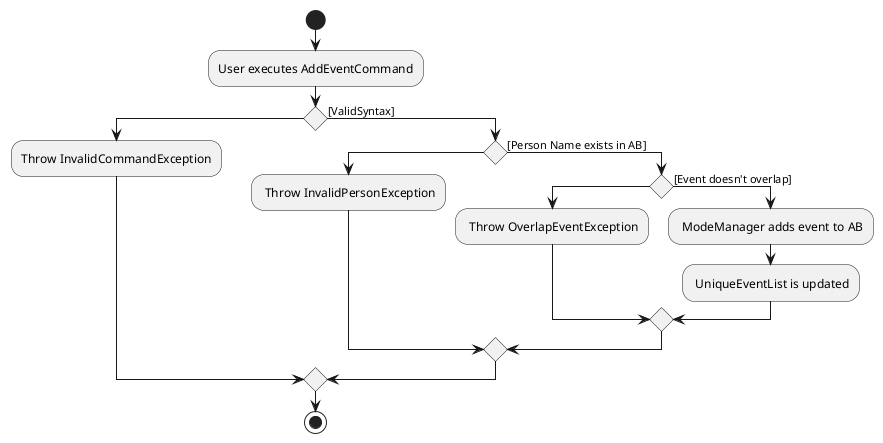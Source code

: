 @startuml
start
:User executes AddEventCommand;

'Since the beta syntax does not support placing the condition outside the
'diamond we place it as the true branch instead.

if () then
    :Throw InvalidCommandException;
else ([ValidSyntax])
if () then
    : Throw InvalidPersonException;
else ([Person Name exists in AB])
    if () then
    : Throw OverlapEventException;
    else ([Event doesn't overlap])
    : ModeManager adds event to AB;
    : UniqueEventList is updated;
    endif
    endif
endif
stop
@enduml
